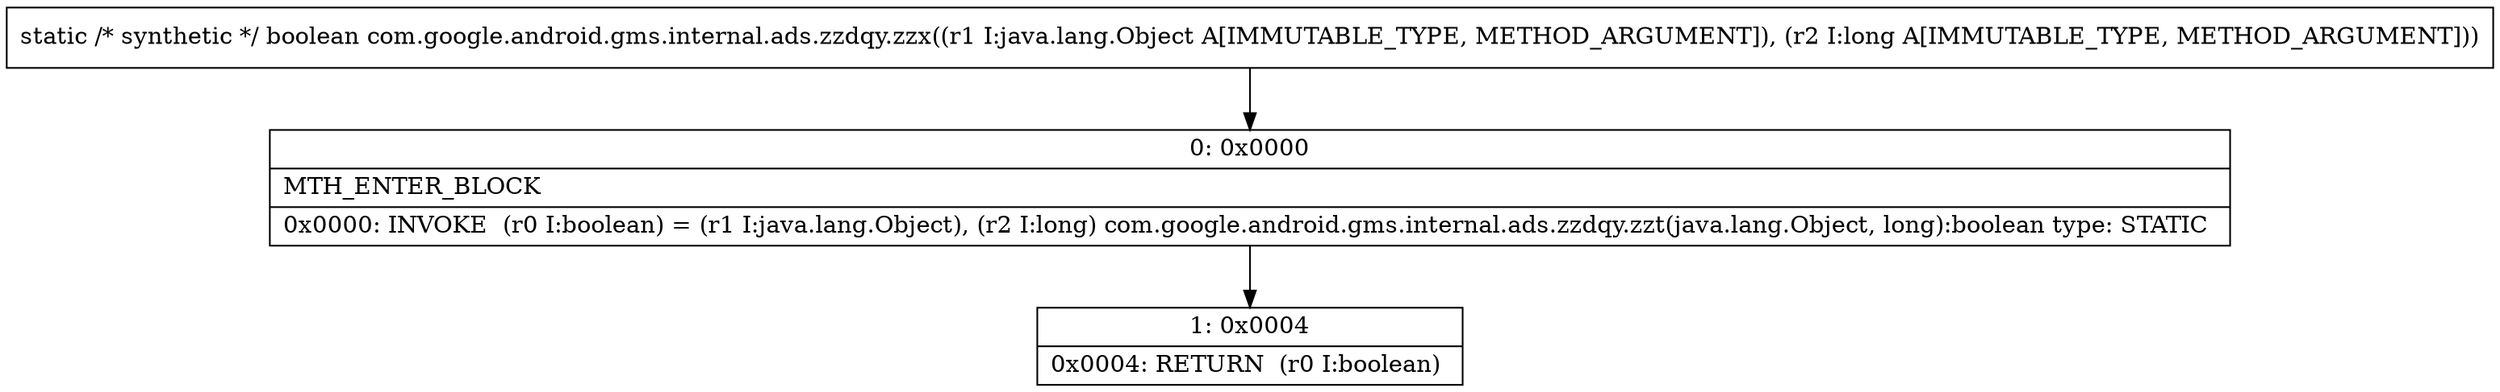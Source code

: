 digraph "CFG forcom.google.android.gms.internal.ads.zzdqy.zzx(Ljava\/lang\/Object;J)Z" {
Node_0 [shape=record,label="{0\:\ 0x0000|MTH_ENTER_BLOCK\l|0x0000: INVOKE  (r0 I:boolean) = (r1 I:java.lang.Object), (r2 I:long) com.google.android.gms.internal.ads.zzdqy.zzt(java.lang.Object, long):boolean type: STATIC \l}"];
Node_1 [shape=record,label="{1\:\ 0x0004|0x0004: RETURN  (r0 I:boolean) \l}"];
MethodNode[shape=record,label="{static \/* synthetic *\/ boolean com.google.android.gms.internal.ads.zzdqy.zzx((r1 I:java.lang.Object A[IMMUTABLE_TYPE, METHOD_ARGUMENT]), (r2 I:long A[IMMUTABLE_TYPE, METHOD_ARGUMENT])) }"];
MethodNode -> Node_0;
Node_0 -> Node_1;
}

